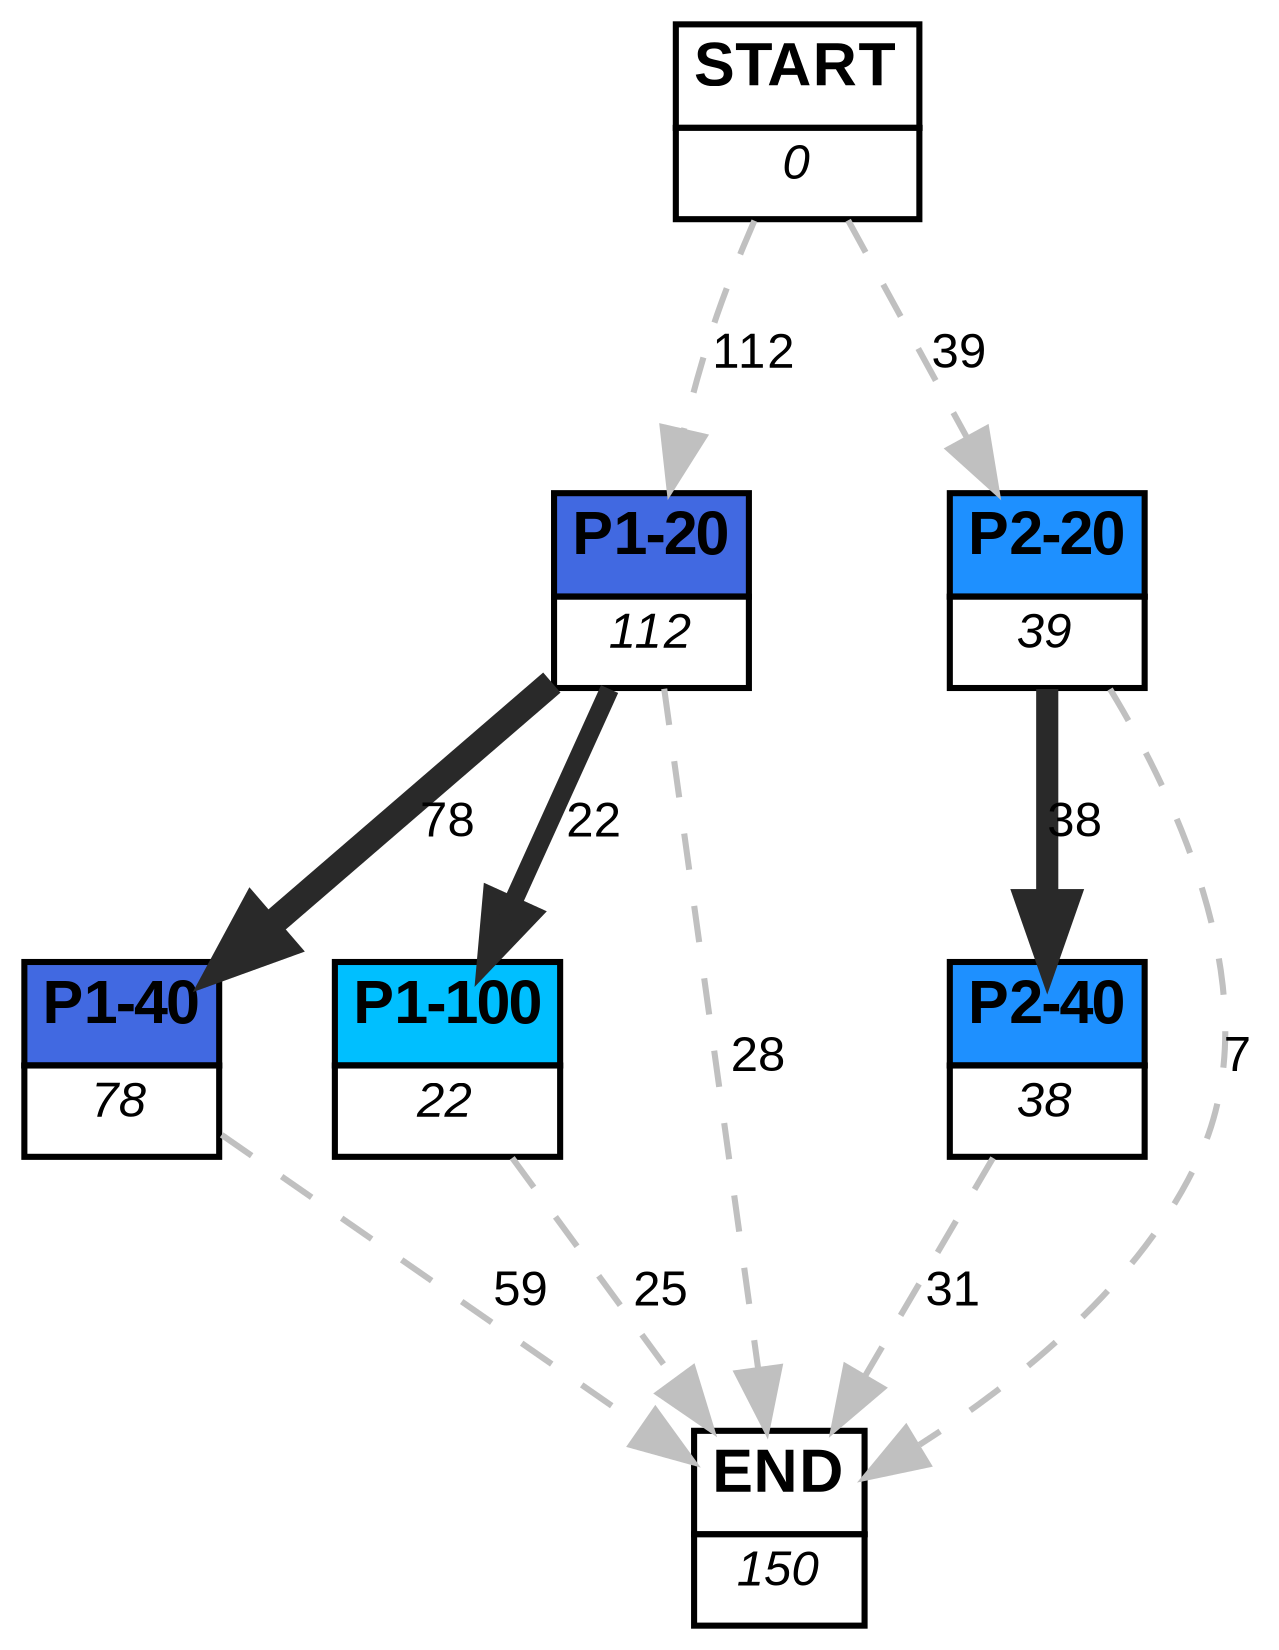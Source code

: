 digraph graphname {
	dpi = 150
	size="16,11!";
	margin = 0;
"P1-20" [shape=plain, label=<<table border="0" cellborder="1" cellspacing="0"><tr><td bgcolor="royalblue"><FONT face="Arial" POINT-SIZE="10"><b>P1-20</b></FONT></td></tr><tr><td bgcolor="white"><FONT face="Arial" POINT-SIZE="8"><i>112</i></FONT></td></tr></table>>]
"P1-40" [shape=plain, label=<<table border="0" cellborder="1" cellspacing="0"><tr><td bgcolor="royalblue"><FONT face="Arial" POINT-SIZE="10"><b>P1-40</b></FONT></td></tr><tr><td bgcolor="white"><FONT face="Arial" POINT-SIZE="8"><i>78</i></FONT></td></tr></table>>]
"P1-100" [shape=plain, label=<<table border="0" cellborder="1" cellspacing="0"><tr><td bgcolor="deepskyblue"><FONT face="Arial" POINT-SIZE="10"><b>P1-100</b></FONT></td></tr><tr><td bgcolor="white"><FONT face="Arial" POINT-SIZE="8"><i>22</i></FONT></td></tr></table>>]
"P2-20" [shape=plain, label=<<table border="0" cellborder="1" cellspacing="0"><tr><td bgcolor="dodgerblue"><FONT face="Arial" POINT-SIZE="10"><b>P2-20</b></FONT></td></tr><tr><td bgcolor="white"><FONT face="Arial" POINT-SIZE="8"><i>39</i></FONT></td></tr></table>>]
"P2-40" [shape=plain, label=<<table border="0" cellborder="1" cellspacing="0"><tr><td bgcolor="dodgerblue"><FONT face="Arial" POINT-SIZE="10"><b>P2-40</b></FONT></td></tr><tr><td bgcolor="white"><FONT face="Arial" POINT-SIZE="8"><i>38</i></FONT></td></tr></table>>]
"START" [shape=plain, label=<<table border="0" cellborder="1" cellspacing="0"><tr><td bgcolor="white"><FONT face="Arial" POINT-SIZE="10"><b>START</b></FONT></td></tr><tr><td bgcolor="white"><FONT face="Arial" POINT-SIZE="8"><i>0</i></FONT></td></tr></table>>]
"END" [shape=plain, label=<<table border="0" cellborder="1" cellspacing="0"><tr><td bgcolor="white"><FONT face="Arial" POINT-SIZE="10"><b>END</b></FONT></td></tr><tr><td bgcolor="white"><FONT face="Arial" POINT-SIZE="8"><i>150</i></FONT></td></tr></table>>]
"P1-20" -> "P1-40" [ color=grey16 penwidth = "4.356708826689592"label ="78" labelfloat=false fontname="Arial" fontsize=8]
"P1-20" -> "P1-100" [ color=grey16 penwidth = "3.091042453358316"label ="22" labelfloat=false fontname="Arial" fontsize=8]
"P1-20" -> "END" [ style = dashed color=grey label ="28" labelfloat=false fontname="Arial" fontsize=8]
"P1-40" -> "END" [ style = dashed color=grey label ="59" labelfloat=false fontname="Arial" fontsize=8]
"P1-100" -> "END" [ style = dashed color=grey label ="25" labelfloat=false fontname="Arial" fontsize=8]
"P2-20" -> "P2-40" [ color=grey16 penwidth = "3.6375861597263857"label ="38" labelfloat=false fontname="Arial" fontsize=8]
"P2-20" -> "END" [ style = dashed color=grey label ="7" labelfloat=false fontname="Arial" fontsize=8]
"P2-40" -> "END" [ style = dashed color=grey label ="31" labelfloat=false fontname="Arial" fontsize=8]
"START" -> "P1-20" [ style = dashed color=grey label ="112" labelfloat=false fontname="Arial" fontsize=8]
"START" -> "P2-20" [ style = dashed color=grey label ="39" labelfloat=false fontname="Arial" fontsize=8]
}